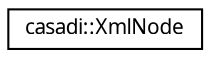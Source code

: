 digraph "Graphical Class Hierarchy"
{
  edge [fontname="FreeSans.ttf",fontsize="10",labelfontname="FreeSans.ttf",labelfontsize="10"];
  node [fontname="FreeSans.ttf",fontsize="10",shape=record];
  rankdir="LR";
  Node1 [label="casadi::XmlNode",height=0.2,width=0.4,color="black", fillcolor="white", style="filled",URL="$d0/df1/classcasadi_1_1XmlNode.html"];
}
